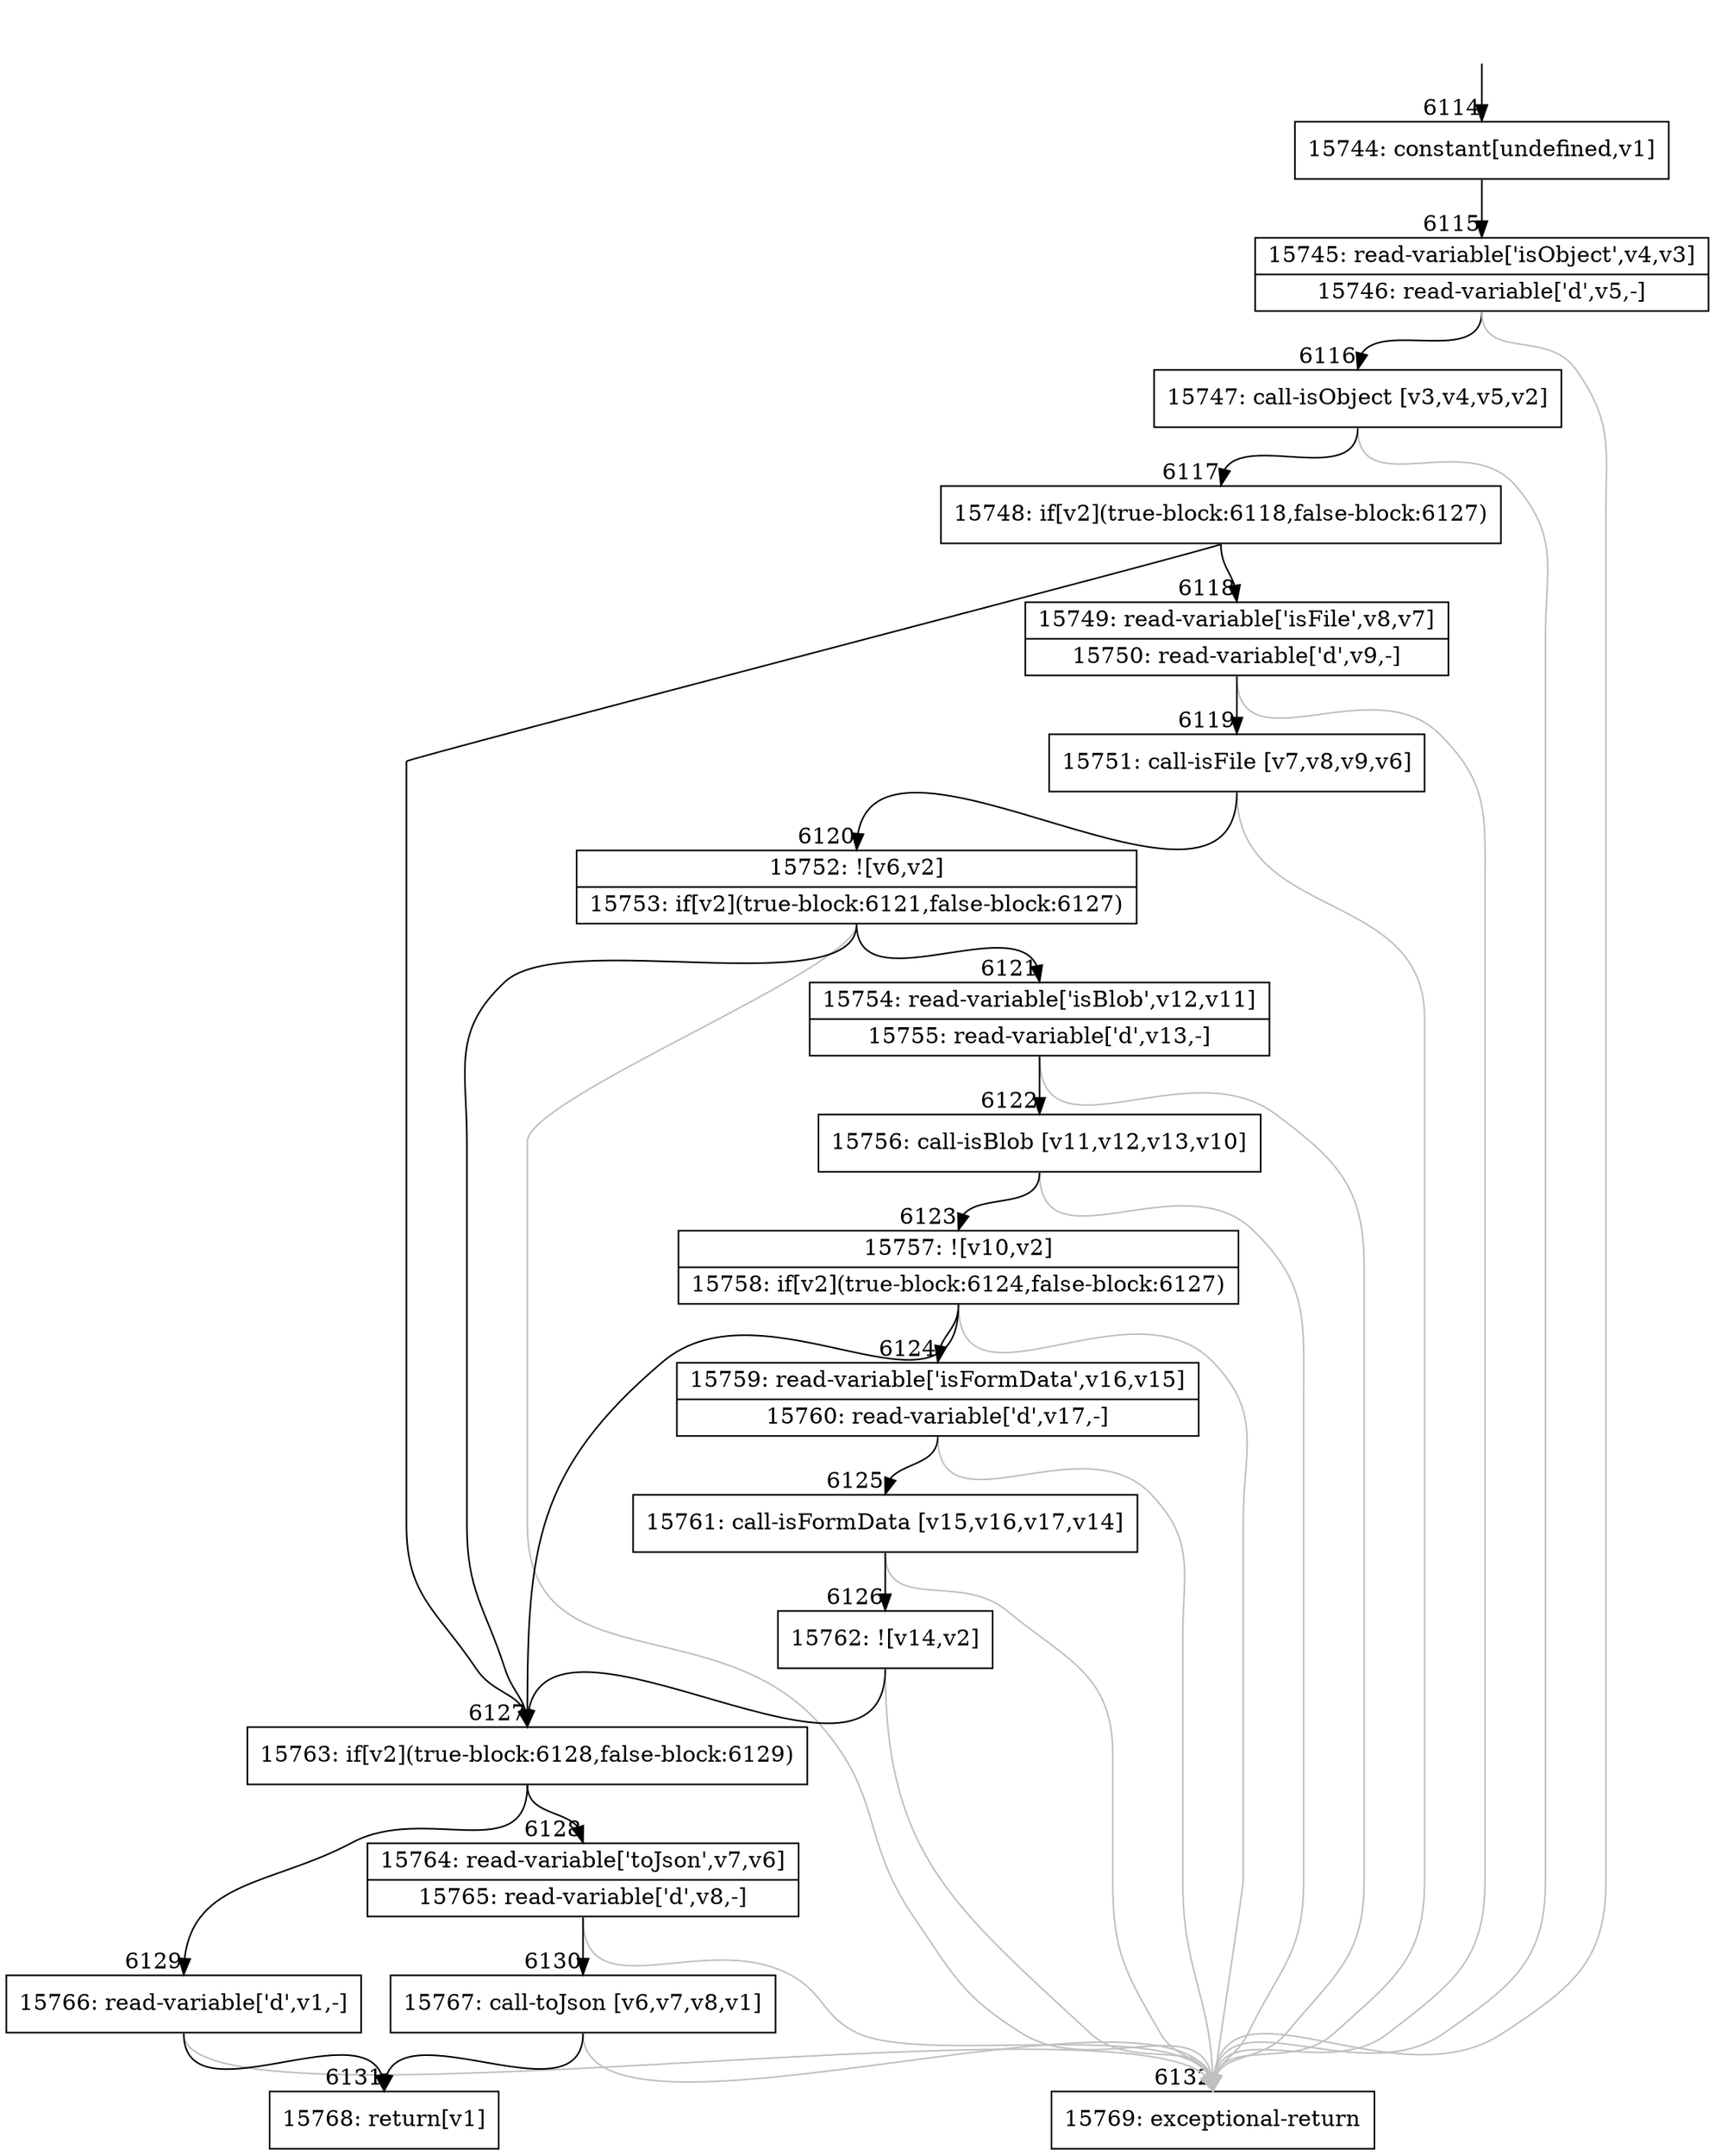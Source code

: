 digraph {
rankdir="TD"
BB_entry457[shape=none,label=""];
BB_entry457 -> BB6114 [tailport=s, headport=n, headlabel="    6114"]
BB6114 [shape=record label="{15744: constant[undefined,v1]}" ] 
BB6114 -> BB6115 [tailport=s, headport=n, headlabel="      6115"]
BB6115 [shape=record label="{15745: read-variable['isObject',v4,v3]|15746: read-variable['d',v5,-]}" ] 
BB6115 -> BB6116 [tailport=s, headport=n, headlabel="      6116"]
BB6115 -> BB6132 [tailport=s, headport=n, color=gray, headlabel="      6132"]
BB6116 [shape=record label="{15747: call-isObject [v3,v4,v5,v2]}" ] 
BB6116 -> BB6117 [tailport=s, headport=n, headlabel="      6117"]
BB6116 -> BB6132 [tailport=s, headport=n, color=gray]
BB6117 [shape=record label="{15748: if[v2](true-block:6118,false-block:6127)}" ] 
BB6117 -> BB6127 [tailport=s, headport=n, headlabel="      6127"]
BB6117 -> BB6118 [tailport=s, headport=n, headlabel="      6118"]
BB6118 [shape=record label="{15749: read-variable['isFile',v8,v7]|15750: read-variable['d',v9,-]}" ] 
BB6118 -> BB6119 [tailport=s, headport=n, headlabel="      6119"]
BB6118 -> BB6132 [tailport=s, headport=n, color=gray]
BB6119 [shape=record label="{15751: call-isFile [v7,v8,v9,v6]}" ] 
BB6119 -> BB6120 [tailport=s, headport=n, headlabel="      6120"]
BB6119 -> BB6132 [tailport=s, headport=n, color=gray]
BB6120 [shape=record label="{15752: ![v6,v2]|15753: if[v2](true-block:6121,false-block:6127)}" ] 
BB6120 -> BB6127 [tailport=s, headport=n]
BB6120 -> BB6121 [tailport=s, headport=n, headlabel="      6121"]
BB6120 -> BB6132 [tailport=s, headport=n, color=gray]
BB6121 [shape=record label="{15754: read-variable['isBlob',v12,v11]|15755: read-variable['d',v13,-]}" ] 
BB6121 -> BB6122 [tailport=s, headport=n, headlabel="      6122"]
BB6121 -> BB6132 [tailport=s, headport=n, color=gray]
BB6122 [shape=record label="{15756: call-isBlob [v11,v12,v13,v10]}" ] 
BB6122 -> BB6123 [tailport=s, headport=n, headlabel="      6123"]
BB6122 -> BB6132 [tailport=s, headport=n, color=gray]
BB6123 [shape=record label="{15757: ![v10,v2]|15758: if[v2](true-block:6124,false-block:6127)}" ] 
BB6123 -> BB6127 [tailport=s, headport=n]
BB6123 -> BB6124 [tailport=s, headport=n, headlabel="      6124"]
BB6123 -> BB6132 [tailport=s, headport=n, color=gray]
BB6124 [shape=record label="{15759: read-variable['isFormData',v16,v15]|15760: read-variable['d',v17,-]}" ] 
BB6124 -> BB6125 [tailport=s, headport=n, headlabel="      6125"]
BB6124 -> BB6132 [tailport=s, headport=n, color=gray]
BB6125 [shape=record label="{15761: call-isFormData [v15,v16,v17,v14]}" ] 
BB6125 -> BB6126 [tailport=s, headport=n, headlabel="      6126"]
BB6125 -> BB6132 [tailport=s, headport=n, color=gray]
BB6126 [shape=record label="{15762: ![v14,v2]}" ] 
BB6126 -> BB6127 [tailport=s, headport=n]
BB6126 -> BB6132 [tailport=s, headport=n, color=gray]
BB6127 [shape=record label="{15763: if[v2](true-block:6128,false-block:6129)}" ] 
BB6127 -> BB6128 [tailport=s, headport=n, headlabel="      6128"]
BB6127 -> BB6129 [tailport=s, headport=n, headlabel="      6129"]
BB6128 [shape=record label="{15764: read-variable['toJson',v7,v6]|15765: read-variable['d',v8,-]}" ] 
BB6128 -> BB6130 [tailport=s, headport=n, headlabel="      6130"]
BB6128 -> BB6132 [tailport=s, headport=n, color=gray]
BB6129 [shape=record label="{15766: read-variable['d',v1,-]}" ] 
BB6129 -> BB6131 [tailport=s, headport=n, headlabel="      6131"]
BB6129 -> BB6132 [tailport=s, headport=n, color=gray]
BB6130 [shape=record label="{15767: call-toJson [v6,v7,v8,v1]}" ] 
BB6130 -> BB6131 [tailport=s, headport=n]
BB6130 -> BB6132 [tailport=s, headport=n, color=gray]
BB6131 [shape=record label="{15768: return[v1]}" ] 
BB6132 [shape=record label="{15769: exceptional-return}" ] 
//#$~ 9399
}
